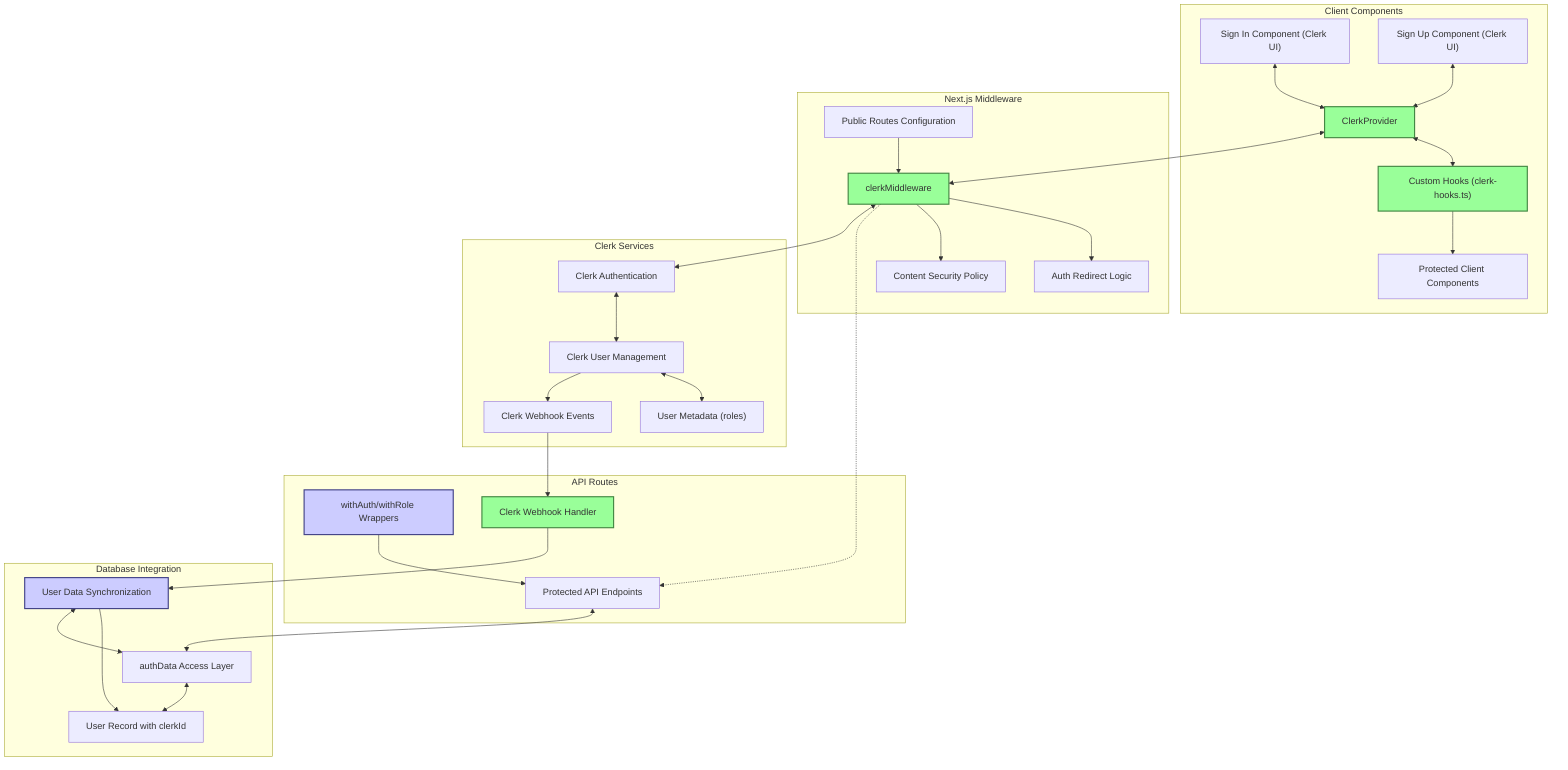 flowchart TB
    subgraph "Client Components"
        UserSignIn["Sign In Component (Clerk UI)"]
        UserSignUp["Sign Up Component (Clerk UI)"] 
        AuthContext["ClerkProvider"]
        CustomHooks["Custom Hooks (clerk-hooks.ts)"]
        ClientComponents["Protected Client Components"]
    end

    subgraph "Next.js Middleware"
        AuthMiddleware["clerkMiddleware"]
        PublicRoutes["Public Routes Configuration"]
        RedirectLogic["Auth Redirect Logic"]
        CSP["Content Security Policy"]
    end

    subgraph "API Routes"
        ProtectedAPI["Protected API Endpoints"]
        AuthWrappers["withAuth/withRole Wrappers"]
        WebhookHandler["Clerk Webhook Handler"]
    end

    subgraph "Database Integration"
        WebhookSync["User Data Synchronization"]
        DBUser["User Record with clerkId"]
        DataAccess["authData Access Layer"]
    end

    subgraph "Clerk Services"
        ClerkAuth["Clerk Authentication"]
        ClerkUsers["Clerk User Management"]
        ClerkWebhooks["Clerk Webhook Events"]
        UserMetadata["User Metadata (roles)"]
    end

    %% Client Flow
    UserSignIn <--> AuthContext
    UserSignUp <--> AuthContext
    AuthContext <--> CustomHooks
    CustomHooks --> ClientComponents
    
    %% Middleware Flow
    AuthContext <--> AuthMiddleware
    PublicRoutes --> AuthMiddleware
    AuthMiddleware --> RedirectLogic
    AuthMiddleware --> CSP
    
    %% Server Flow
    AuthMiddleware -.-> ProtectedAPI
    AuthWrappers --> ProtectedAPI
    ClerkWebhooks --> WebhookHandler
    WebhookHandler --> WebhookSync
    WebhookSync --> DBUser
    WebhookSync <--> DataAccess
    
    %% Clerk Integration
    AuthMiddleware <--> ClerkAuth
    ClerkAuth <--> ClerkUsers
    ClerkUsers <--> UserMetadata
    ClerkUsers --> ClerkWebhooks
    
    %% Data Flow
    ProtectedAPI <--> DataAccess
    DataAccess <--> DBUser
    
    classDef current fill:#9f9,stroke:#484,stroke-width:2px;
    classDef removed fill:#fcc,stroke:#844,stroke-width:2px,stroke-dasharray: 5 5;
    classDef highlighted fill:#ccf,stroke:#448,stroke-width:2px;
    
    class AuthContext,AuthMiddleware,WebhookHandler,CustomHooks current;
    class WebhookSync,AuthWrappers highlighted;